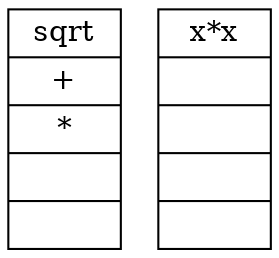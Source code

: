 digraph G {
        node[shape=record];

        operators[label="{ sqrt | + | * | | }"];
        operands[label="{ x*x | | | | }"];
}